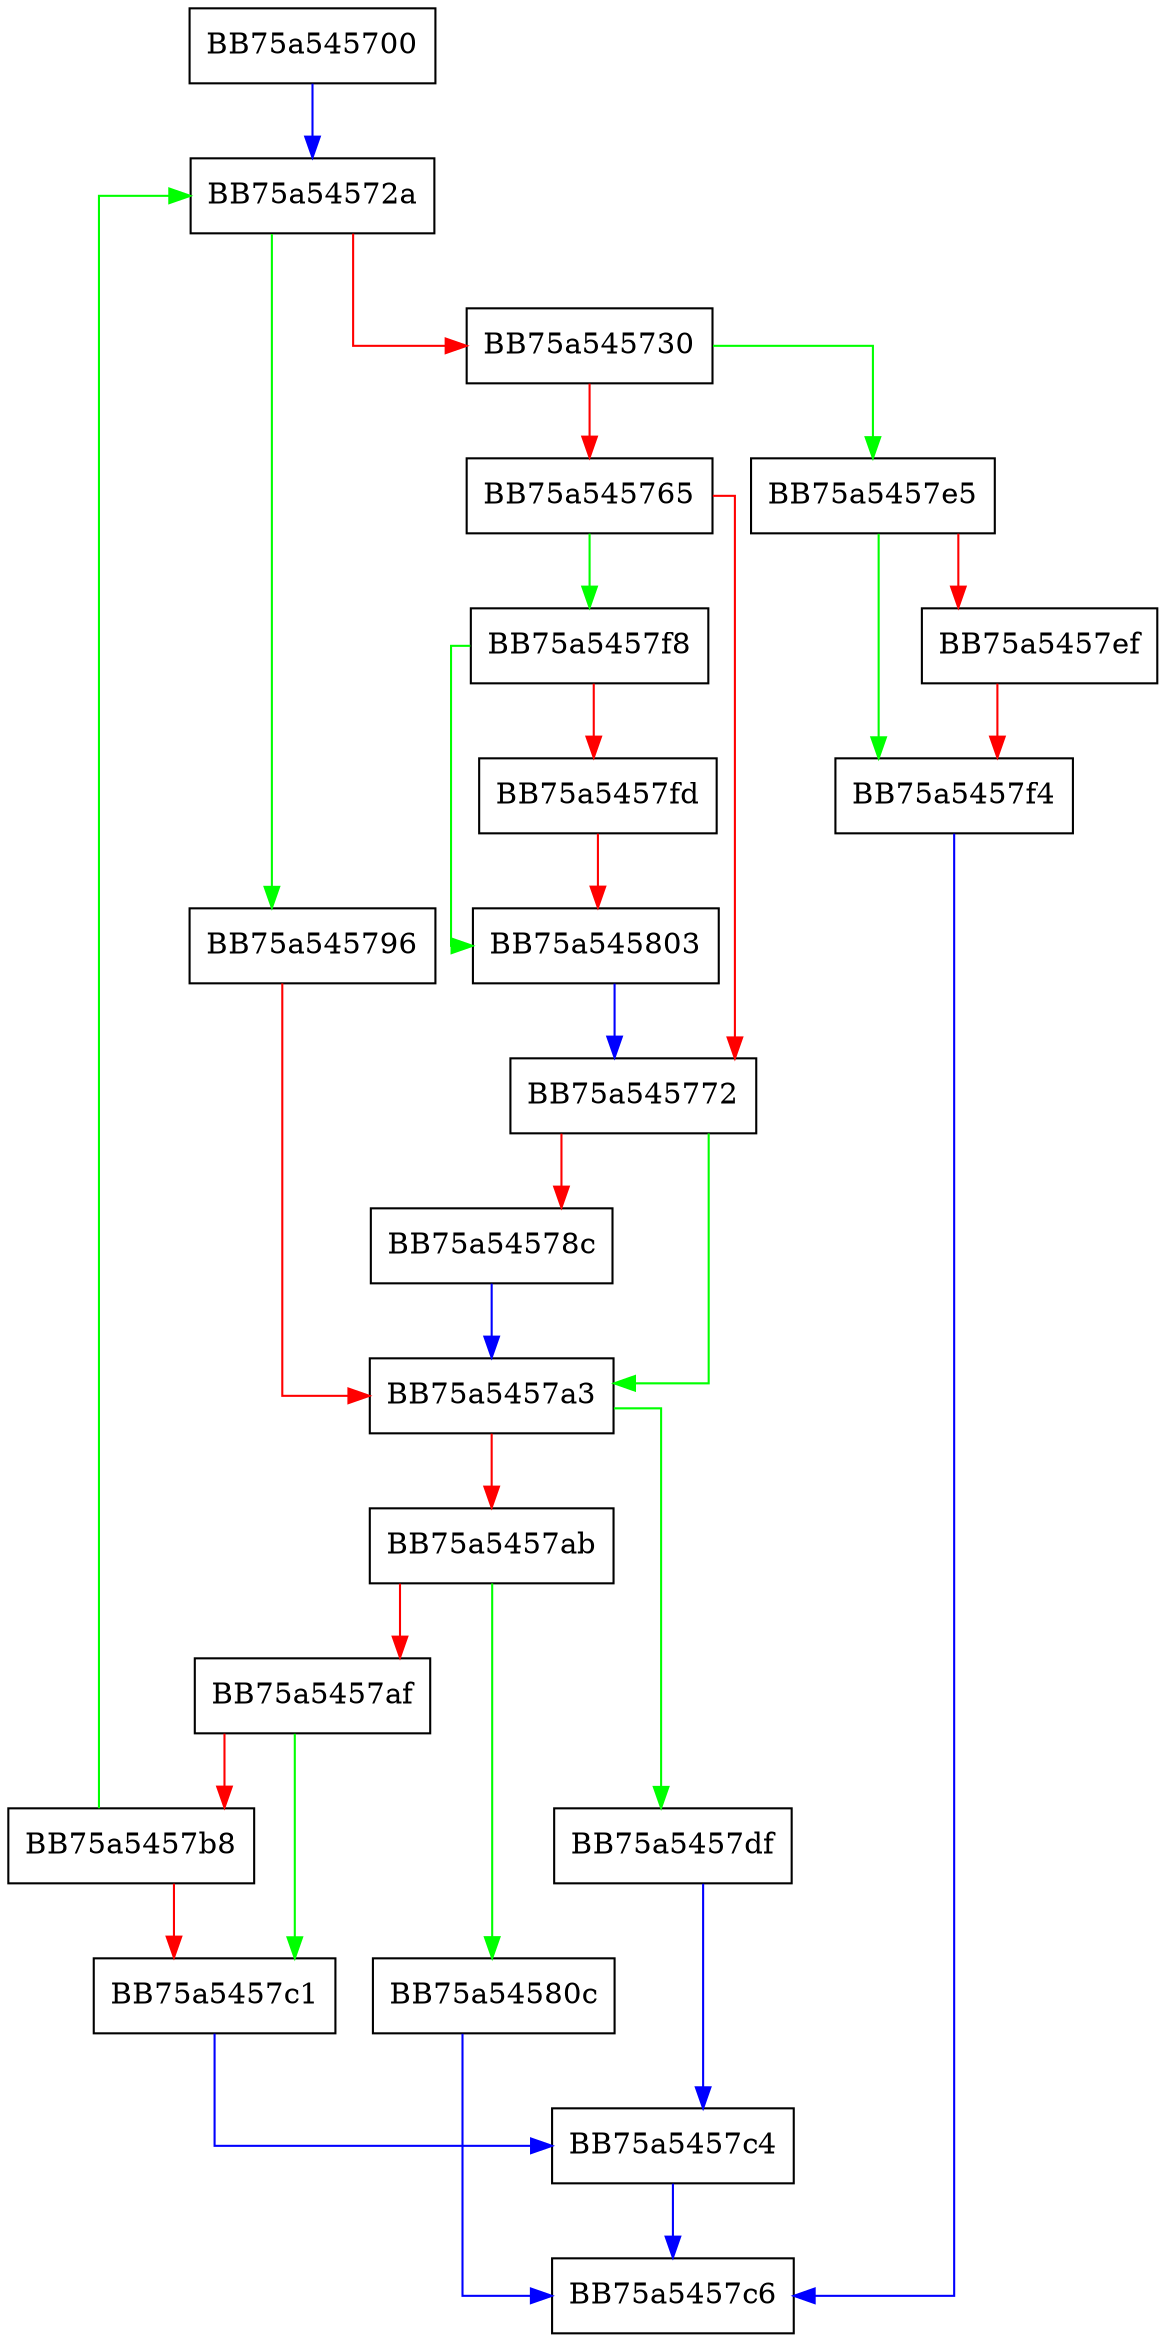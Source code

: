 digraph Next {
  node [shape="box"];
  graph [splines=ortho];
  BB75a545700 -> BB75a54572a [color="blue"];
  BB75a54572a -> BB75a545796 [color="green"];
  BB75a54572a -> BB75a545730 [color="red"];
  BB75a545730 -> BB75a5457e5 [color="green"];
  BB75a545730 -> BB75a545765 [color="red"];
  BB75a545765 -> BB75a5457f8 [color="green"];
  BB75a545765 -> BB75a545772 [color="red"];
  BB75a545772 -> BB75a5457a3 [color="green"];
  BB75a545772 -> BB75a54578c [color="red"];
  BB75a54578c -> BB75a5457a3 [color="blue"];
  BB75a545796 -> BB75a5457a3 [color="red"];
  BB75a5457a3 -> BB75a5457df [color="green"];
  BB75a5457a3 -> BB75a5457ab [color="red"];
  BB75a5457ab -> BB75a54580c [color="green"];
  BB75a5457ab -> BB75a5457af [color="red"];
  BB75a5457af -> BB75a5457c1 [color="green"];
  BB75a5457af -> BB75a5457b8 [color="red"];
  BB75a5457b8 -> BB75a54572a [color="green"];
  BB75a5457b8 -> BB75a5457c1 [color="red"];
  BB75a5457c1 -> BB75a5457c4 [color="blue"];
  BB75a5457c4 -> BB75a5457c6 [color="blue"];
  BB75a5457df -> BB75a5457c4 [color="blue"];
  BB75a5457e5 -> BB75a5457f4 [color="green"];
  BB75a5457e5 -> BB75a5457ef [color="red"];
  BB75a5457ef -> BB75a5457f4 [color="red"];
  BB75a5457f4 -> BB75a5457c6 [color="blue"];
  BB75a5457f8 -> BB75a545803 [color="green"];
  BB75a5457f8 -> BB75a5457fd [color="red"];
  BB75a5457fd -> BB75a545803 [color="red"];
  BB75a545803 -> BB75a545772 [color="blue"];
  BB75a54580c -> BB75a5457c6 [color="blue"];
}